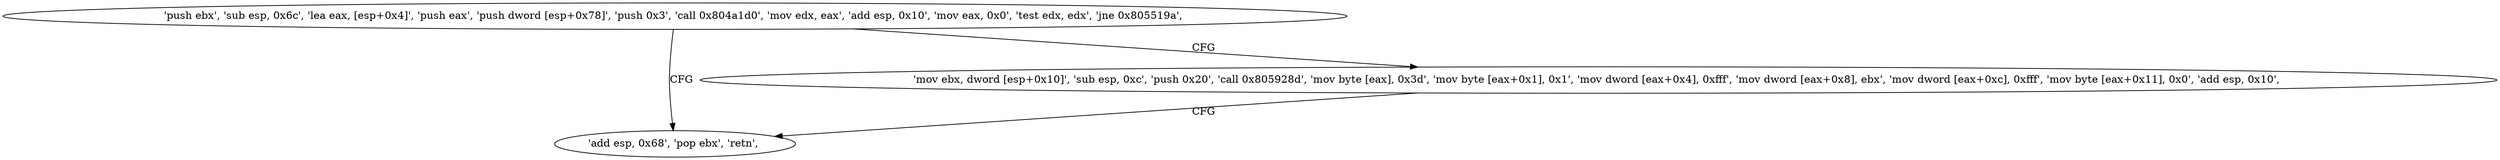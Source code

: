 digraph "func" {
"134566219" [label = "'push ebx', 'sub esp, 0x6c', 'lea eax, [esp+0x4]', 'push eax', 'push dword [esp+0x78]', 'push 0x3', 'call 0x804a1d0', 'mov edx, eax', 'add esp, 0x10', 'mov eax, 0x0', 'test edx, edx', 'jne 0x805519a', " ]
"134566298" [label = "'add esp, 0x68', 'pop ebx', 'retn', " ]
"134566253" [label = "'mov ebx, dword [esp+0x10]', 'sub esp, 0xc', 'push 0x20', 'call 0x805928d', 'mov byte [eax], 0x3d', 'mov byte [eax+0x1], 0x1', 'mov dword [eax+0x4], 0xfff', 'mov dword [eax+0x8], ebx', 'mov dword [eax+0xc], 0xfff', 'mov byte [eax+0x11], 0x0', 'add esp, 0x10', " ]
"134566219" -> "134566298" [ label = "CFG" ]
"134566219" -> "134566253" [ label = "CFG" ]
"134566253" -> "134566298" [ label = "CFG" ]
}
